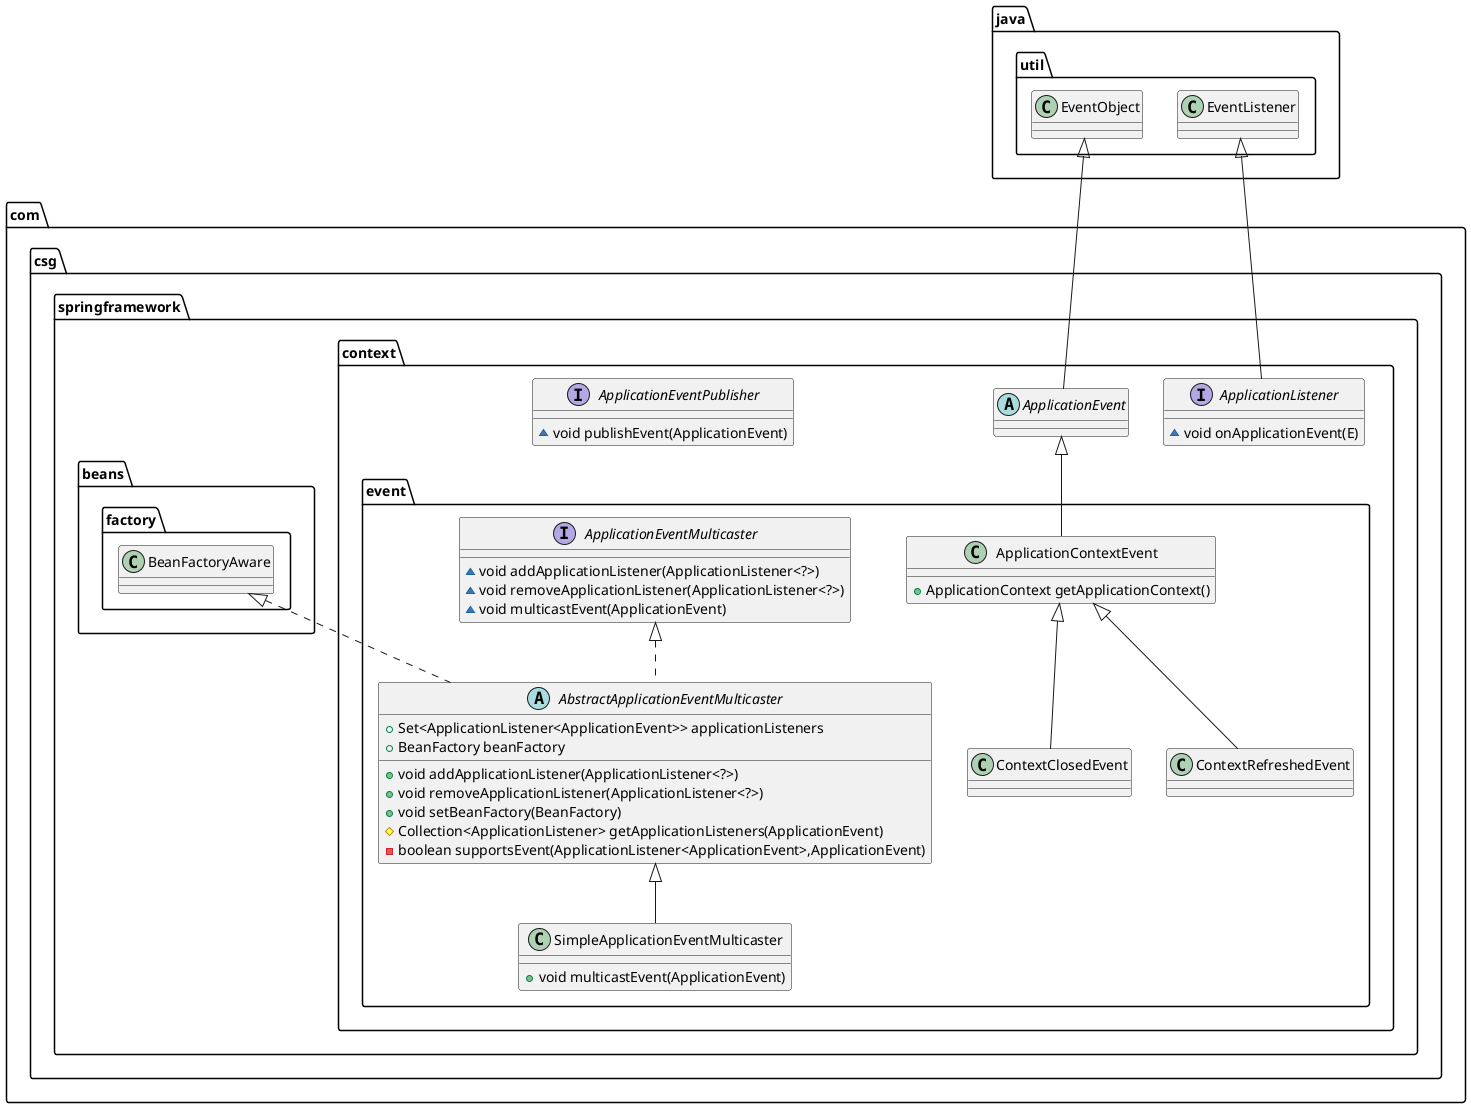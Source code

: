 @startuml
interface com.csg.springframework.context.event.ApplicationEventMulticaster {
~ void addApplicationListener(ApplicationListener<?>)
~ void removeApplicationListener(ApplicationListener<?>)
~ void multicastEvent(ApplicationEvent)
}
abstract class com.csg.springframework.context.event.AbstractApplicationEventMulticaster {
+ Set<ApplicationListener<ApplicationEvent>> applicationListeners
+ BeanFactory beanFactory
+ void addApplicationListener(ApplicationListener<?>)
+ void removeApplicationListener(ApplicationListener<?>)
+ void setBeanFactory(BeanFactory)
# Collection<ApplicationListener> getApplicationListeners(ApplicationEvent)
- boolean supportsEvent(ApplicationListener<ApplicationEvent>,ApplicationEvent)
}
interface com.csg.springframework.context.ApplicationListener {
~ void onApplicationEvent(E)
}
class com.csg.springframework.context.event.ApplicationContextEvent {
+ ApplicationContext getApplicationContext()
}
abstract class com.csg.springframework.context.ApplicationEvent {
}
class com.csg.springframework.context.event.ContextClosedEvent {
}
interface com.csg.springframework.context.ApplicationEventPublisher {
~ void publishEvent(ApplicationEvent)
}
class com.csg.springframework.context.event.SimpleApplicationEventMulticaster {
+ void multicastEvent(ApplicationEvent)
}
class com.csg.springframework.context.event.ContextRefreshedEvent {
}


com.csg.springframework.context.event.ApplicationEventMulticaster <|.. com.csg.springframework.context.event.AbstractApplicationEventMulticaster
com.csg.springframework.beans.factory.BeanFactoryAware <|.. com.csg.springframework.context.event.AbstractApplicationEventMulticaster
java.util.EventListener <|-- com.csg.springframework.context.ApplicationListener
com.csg.springframework.context.ApplicationEvent <|-- com.csg.springframework.context.event.ApplicationContextEvent
java.util.EventObject <|-- com.csg.springframework.context.ApplicationEvent
com.csg.springframework.context.event.ApplicationContextEvent <|-- com.csg.springframework.context.event.ContextClosedEvent
com.csg.springframework.context.event.AbstractApplicationEventMulticaster <|-- com.csg.springframework.context.event.SimpleApplicationEventMulticaster
com.csg.springframework.context.event.ApplicationContextEvent <|-- com.csg.springframework.context.event.ContextRefreshedEvent
@enduml